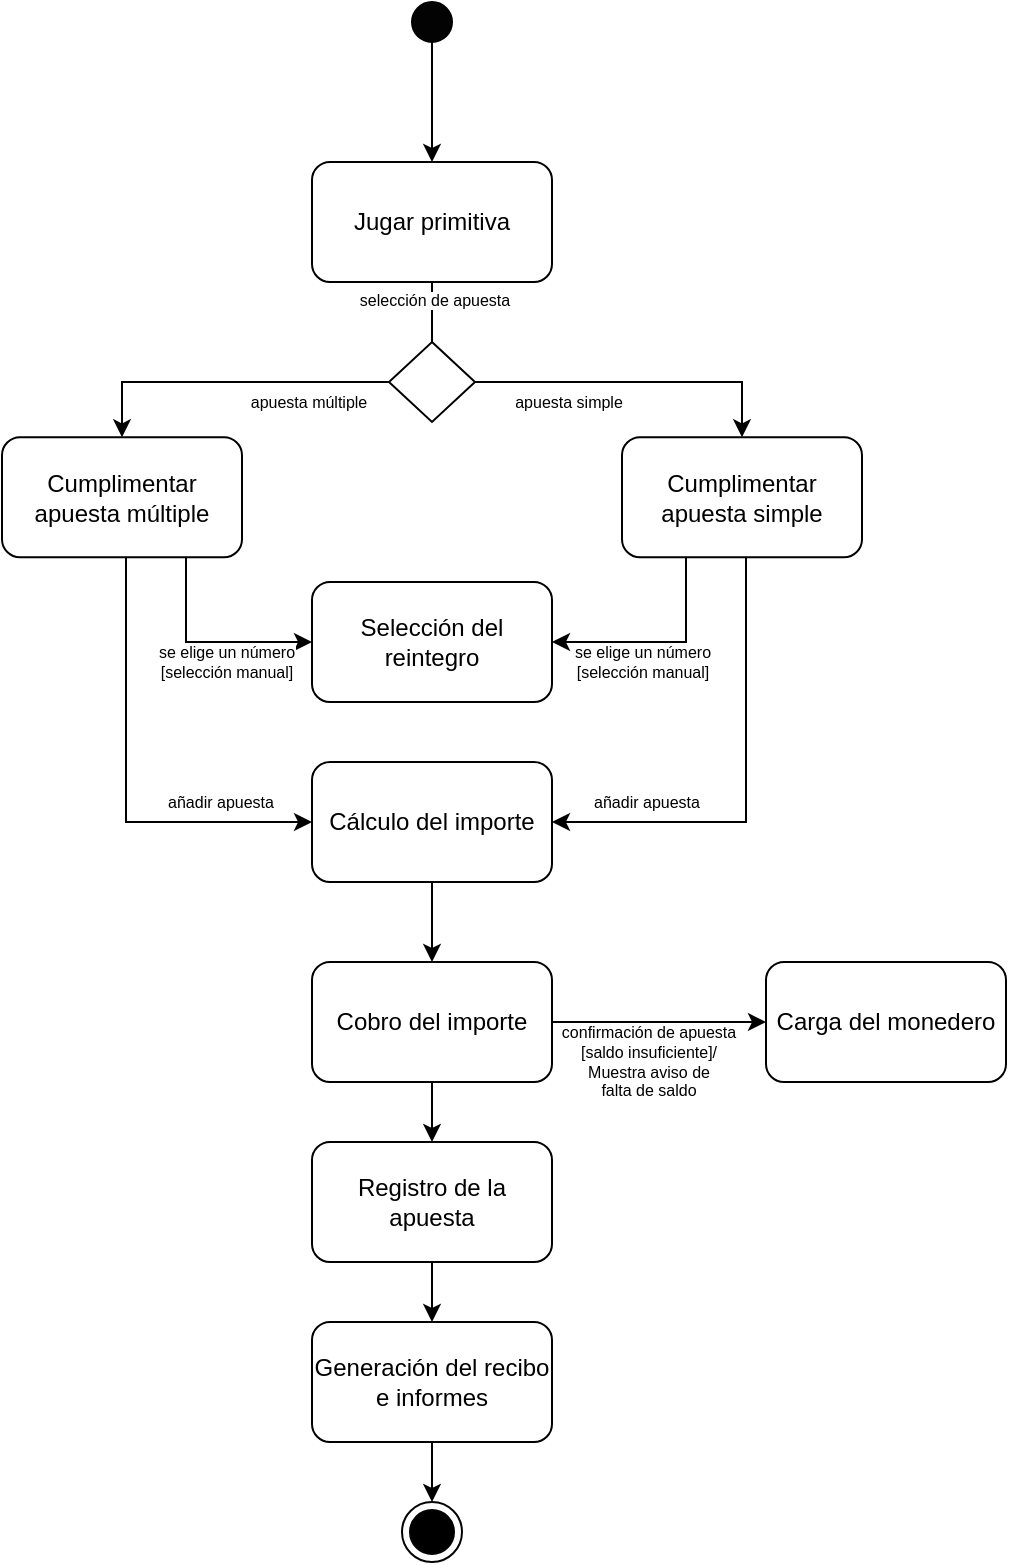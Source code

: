 <mxfile version="22.1.2" type="device">
  <diagram name="Página-1" id="YtuKvaqqMUpnsBYXL2YF">
    <mxGraphModel dx="834" dy="1258" grid="1" gridSize="10" guides="1" tooltips="1" connect="1" arrows="1" fold="1" page="1" pageScale="1" pageWidth="827" pageHeight="1169" math="0" shadow="0">
      <root>
        <mxCell id="0" />
        <mxCell id="1" parent="0" />
        <mxCell id="HjAoQZpDUW8iSJ0RKeSd-29" style="edgeStyle=orthogonalEdgeStyle;rounded=0;orthogonalLoop=1;jettySize=auto;html=1;entryX=0.5;entryY=0;entryDx=0;entryDy=0;" edge="1" parent="1" source="HjAoQZpDUW8iSJ0RKeSd-2" target="HjAoQZpDUW8iSJ0RKeSd-28">
          <mxGeometry relative="1" as="geometry" />
        </mxCell>
        <mxCell id="HjAoQZpDUW8iSJ0RKeSd-2" value="" style="ellipse;whiteSpace=wrap;html=1;aspect=fixed;fillColor=#030303;" vertex="1" parent="1">
          <mxGeometry x="403" y="70" width="20" height="20" as="geometry" />
        </mxCell>
        <mxCell id="HjAoQZpDUW8iSJ0RKeSd-22" value="" style="ellipse;html=1;shape=endState;fillColor=#000000;strokeColor=#030303;direction=south;" vertex="1" parent="1">
          <mxGeometry x="398" y="820" width="30" height="30" as="geometry" />
        </mxCell>
        <mxCell id="HjAoQZpDUW8iSJ0RKeSd-34" style="edgeStyle=orthogonalEdgeStyle;rounded=0;orthogonalLoop=1;jettySize=auto;html=1;entryX=0.5;entryY=0;entryDx=0;entryDy=0;" edge="1" parent="1" source="HjAoQZpDUW8iSJ0RKeSd-35" target="HjAoQZpDUW8iSJ0RKeSd-33">
          <mxGeometry relative="1" as="geometry">
            <Array as="points">
              <mxPoint x="258" y="260" />
            </Array>
          </mxGeometry>
        </mxCell>
        <mxCell id="HjAoQZpDUW8iSJ0RKeSd-44" value="apuesta múltiple" style="edgeLabel;html=1;align=center;verticalAlign=middle;resizable=0;points=[];fontSize=8;" vertex="1" connectable="0" parent="HjAoQZpDUW8iSJ0RKeSd-34">
          <mxGeometry x="-0.203" relative="1" as="geometry">
            <mxPoint x="23" y="10" as="offset" />
          </mxGeometry>
        </mxCell>
        <mxCell id="HjAoQZpDUW8iSJ0RKeSd-42" style="edgeStyle=orthogonalEdgeStyle;rounded=0;orthogonalLoop=1;jettySize=auto;html=1;entryX=0.5;entryY=0;entryDx=0;entryDy=0;" edge="1" parent="1" source="HjAoQZpDUW8iSJ0RKeSd-28" target="HjAoQZpDUW8iSJ0RKeSd-31">
          <mxGeometry relative="1" as="geometry">
            <Array as="points">
              <mxPoint x="413" y="260" />
              <mxPoint x="568" y="260" />
            </Array>
          </mxGeometry>
        </mxCell>
        <mxCell id="HjAoQZpDUW8iSJ0RKeSd-43" value="apuesta simple" style="edgeLabel;html=1;align=center;verticalAlign=middle;resizable=0;points=[];fontSize=8;" vertex="1" connectable="0" parent="HjAoQZpDUW8iSJ0RKeSd-42">
          <mxGeometry x="0.294" y="2" relative="1" as="geometry">
            <mxPoint x="-33" y="12" as="offset" />
          </mxGeometry>
        </mxCell>
        <mxCell id="HjAoQZpDUW8iSJ0RKeSd-28" value="Jugar primitiva" style="rounded=1;whiteSpace=wrap;html=1;" vertex="1" parent="1">
          <mxGeometry x="353" y="150" width="120" height="60" as="geometry" />
        </mxCell>
        <mxCell id="HjAoQZpDUW8iSJ0RKeSd-49" style="edgeStyle=orthogonalEdgeStyle;rounded=0;orthogonalLoop=1;jettySize=auto;html=1;entryX=1;entryY=0.5;entryDx=0;entryDy=0;" edge="1" parent="1" source="HjAoQZpDUW8iSJ0RKeSd-31" target="HjAoQZpDUW8iSJ0RKeSd-45">
          <mxGeometry relative="1" as="geometry">
            <Array as="points">
              <mxPoint x="540" y="390" />
            </Array>
          </mxGeometry>
        </mxCell>
        <mxCell id="HjAoQZpDUW8iSJ0RKeSd-55" value="se elige un número&lt;br style=&quot;font-size: 8px;&quot;&gt;[selección manual]" style="edgeLabel;html=1;align=center;verticalAlign=middle;resizable=0;points=[];fontSize=8;" vertex="1" connectable="0" parent="HjAoQZpDUW8iSJ0RKeSd-49">
          <mxGeometry x="0.19" y="-2" relative="1" as="geometry">
            <mxPoint y="12" as="offset" />
          </mxGeometry>
        </mxCell>
        <mxCell id="HjAoQZpDUW8iSJ0RKeSd-53" style="edgeStyle=orthogonalEdgeStyle;rounded=0;orthogonalLoop=1;jettySize=auto;html=1;entryX=1;entryY=0.5;entryDx=0;entryDy=0;" edge="1" parent="1" source="HjAoQZpDUW8iSJ0RKeSd-31" target="HjAoQZpDUW8iSJ0RKeSd-52">
          <mxGeometry relative="1" as="geometry">
            <Array as="points">
              <mxPoint x="570" y="480" />
            </Array>
          </mxGeometry>
        </mxCell>
        <mxCell id="HjAoQZpDUW8iSJ0RKeSd-58" value="añadir apuesta" style="edgeLabel;html=1;align=center;verticalAlign=middle;resizable=0;points=[];fontSize=8;" vertex="1" connectable="0" parent="HjAoQZpDUW8iSJ0RKeSd-53">
          <mxGeometry x="0.548" y="1" relative="1" as="geometry">
            <mxPoint x="-5" y="-11" as="offset" />
          </mxGeometry>
        </mxCell>
        <mxCell id="HjAoQZpDUW8iSJ0RKeSd-31" value="Cumplimentar apuesta simple" style="rounded=1;whiteSpace=wrap;html=1;" vertex="1" parent="1">
          <mxGeometry x="508" y="287.65" width="120" height="60" as="geometry" />
        </mxCell>
        <mxCell id="HjAoQZpDUW8iSJ0RKeSd-46" style="edgeStyle=orthogonalEdgeStyle;rounded=0;orthogonalLoop=1;jettySize=auto;html=1;entryX=0;entryY=0.5;entryDx=0;entryDy=0;" edge="1" parent="1" source="HjAoQZpDUW8iSJ0RKeSd-33" target="HjAoQZpDUW8iSJ0RKeSd-45">
          <mxGeometry relative="1" as="geometry">
            <Array as="points">
              <mxPoint x="290" y="390" />
            </Array>
          </mxGeometry>
        </mxCell>
        <mxCell id="HjAoQZpDUW8iSJ0RKeSd-57" value="se elige un número&lt;br style=&quot;border-color: var(--border-color); font-size: 8px;&quot;&gt;&lt;span style=&quot;font-size: 8px;&quot;&gt;[selección manual]&lt;/span&gt;" style="edgeLabel;html=1;align=center;verticalAlign=middle;resizable=0;points=[];fontSize=8;" vertex="1" connectable="0" parent="HjAoQZpDUW8iSJ0RKeSd-46">
          <mxGeometry x="0.189" y="1" relative="1" as="geometry">
            <mxPoint y="11" as="offset" />
          </mxGeometry>
        </mxCell>
        <mxCell id="HjAoQZpDUW8iSJ0RKeSd-54" style="edgeStyle=orthogonalEdgeStyle;rounded=0;orthogonalLoop=1;jettySize=auto;html=1;entryX=0;entryY=0.5;entryDx=0;entryDy=0;" edge="1" parent="1" source="HjAoQZpDUW8iSJ0RKeSd-33" target="HjAoQZpDUW8iSJ0RKeSd-52">
          <mxGeometry relative="1" as="geometry">
            <Array as="points">
              <mxPoint x="260" y="480" />
            </Array>
          </mxGeometry>
        </mxCell>
        <mxCell id="HjAoQZpDUW8iSJ0RKeSd-59" value="añadir apuesta" style="edgeLabel;html=1;align=center;verticalAlign=middle;resizable=0;points=[];fontSize=8;" vertex="1" connectable="0" parent="HjAoQZpDUW8iSJ0RKeSd-54">
          <mxGeometry x="0.589" y="2" relative="1" as="geometry">
            <mxPoint y="-8" as="offset" />
          </mxGeometry>
        </mxCell>
        <mxCell id="HjAoQZpDUW8iSJ0RKeSd-33" value="Cumplimentar apuesta múltiple" style="rounded=1;whiteSpace=wrap;html=1;" vertex="1" parent="1">
          <mxGeometry x="198" y="287.65" width="120" height="60" as="geometry" />
        </mxCell>
        <mxCell id="HjAoQZpDUW8iSJ0RKeSd-40" value="" style="edgeStyle=orthogonalEdgeStyle;rounded=0;orthogonalLoop=1;jettySize=auto;html=1;entryX=0.5;entryY=0;entryDx=0;entryDy=0;" edge="1" parent="1" source="HjAoQZpDUW8iSJ0RKeSd-28" target="HjAoQZpDUW8iSJ0RKeSd-35">
          <mxGeometry relative="1" as="geometry">
            <mxPoint x="413" y="210" as="sourcePoint" />
            <mxPoint x="258" y="288" as="targetPoint" />
            <Array as="points">
              <mxPoint x="413" y="260" />
            </Array>
          </mxGeometry>
        </mxCell>
        <mxCell id="HjAoQZpDUW8iSJ0RKeSd-41" value="selección de apuesta" style="edgeLabel;html=1;align=center;verticalAlign=middle;resizable=0;points=[];fontSize=8;" vertex="1" connectable="0" parent="HjAoQZpDUW8iSJ0RKeSd-40">
          <mxGeometry x="-0.978" relative="1" as="geometry">
            <mxPoint x="1" y="8" as="offset" />
          </mxGeometry>
        </mxCell>
        <mxCell id="HjAoQZpDUW8iSJ0RKeSd-35" value="" style="rhombus;whiteSpace=wrap;html=1;" vertex="1" parent="1">
          <mxGeometry x="391.5" y="240" width="43" height="40" as="geometry" />
        </mxCell>
        <mxCell id="HjAoQZpDUW8iSJ0RKeSd-45" value="Selección del reintegro" style="rounded=1;whiteSpace=wrap;html=1;" vertex="1" parent="1">
          <mxGeometry x="353" y="360" width="120" height="60" as="geometry" />
        </mxCell>
        <mxCell id="HjAoQZpDUW8iSJ0RKeSd-66" style="edgeStyle=orthogonalEdgeStyle;rounded=0;orthogonalLoop=1;jettySize=auto;html=1;entryX=0.5;entryY=0;entryDx=0;entryDy=0;" edge="1" parent="1" source="HjAoQZpDUW8iSJ0RKeSd-52" target="HjAoQZpDUW8iSJ0RKeSd-63">
          <mxGeometry relative="1" as="geometry" />
        </mxCell>
        <mxCell id="HjAoQZpDUW8iSJ0RKeSd-52" value="Cálculo del importe" style="rounded=1;whiteSpace=wrap;html=1;" vertex="1" parent="1">
          <mxGeometry x="353" y="450" width="120" height="60" as="geometry" />
        </mxCell>
        <mxCell id="HjAoQZpDUW8iSJ0RKeSd-67" style="edgeStyle=orthogonalEdgeStyle;rounded=0;orthogonalLoop=1;jettySize=auto;html=1;" edge="1" parent="1" source="HjAoQZpDUW8iSJ0RKeSd-63" target="HjAoQZpDUW8iSJ0RKeSd-64">
          <mxGeometry relative="1" as="geometry" />
        </mxCell>
        <mxCell id="HjAoQZpDUW8iSJ0RKeSd-70" style="edgeStyle=orthogonalEdgeStyle;rounded=0;orthogonalLoop=1;jettySize=auto;html=1;entryX=0;entryY=0.5;entryDx=0;entryDy=0;" edge="1" parent="1" source="HjAoQZpDUW8iSJ0RKeSd-63" target="HjAoQZpDUW8iSJ0RKeSd-71">
          <mxGeometry relative="1" as="geometry">
            <mxPoint x="576" y="571" as="targetPoint" />
          </mxGeometry>
        </mxCell>
        <mxCell id="HjAoQZpDUW8iSJ0RKeSd-73" value="confirmación de apuesta&lt;br&gt;[saldo insuficiente]/&lt;br&gt;Muestra aviso de &lt;br&gt;falta de saldo" style="edgeLabel;html=1;align=center;verticalAlign=middle;resizable=0;points=[];fontSize=8;" vertex="1" connectable="0" parent="HjAoQZpDUW8iSJ0RKeSd-70">
          <mxGeometry x="-0.184" y="-2" relative="1" as="geometry">
            <mxPoint x="4" y="18" as="offset" />
          </mxGeometry>
        </mxCell>
        <mxCell id="HjAoQZpDUW8iSJ0RKeSd-63" value="Cobro del importe" style="rounded=1;whiteSpace=wrap;html=1;" vertex="1" parent="1">
          <mxGeometry x="353" y="550" width="120" height="60" as="geometry" />
        </mxCell>
        <mxCell id="HjAoQZpDUW8iSJ0RKeSd-68" style="edgeStyle=orthogonalEdgeStyle;rounded=0;orthogonalLoop=1;jettySize=auto;html=1;entryX=0.5;entryY=0;entryDx=0;entryDy=0;" edge="1" parent="1" source="HjAoQZpDUW8iSJ0RKeSd-64" target="HjAoQZpDUW8iSJ0RKeSd-65">
          <mxGeometry relative="1" as="geometry" />
        </mxCell>
        <mxCell id="HjAoQZpDUW8iSJ0RKeSd-64" value="Registro de la apuesta" style="rounded=1;whiteSpace=wrap;html=1;" vertex="1" parent="1">
          <mxGeometry x="353" y="640" width="120" height="60" as="geometry" />
        </mxCell>
        <mxCell id="HjAoQZpDUW8iSJ0RKeSd-69" style="edgeStyle=orthogonalEdgeStyle;rounded=0;orthogonalLoop=1;jettySize=auto;html=1;entryX=0;entryY=0.5;entryDx=0;entryDy=0;" edge="1" parent="1" source="HjAoQZpDUW8iSJ0RKeSd-65" target="HjAoQZpDUW8iSJ0RKeSd-22">
          <mxGeometry relative="1" as="geometry" />
        </mxCell>
        <mxCell id="HjAoQZpDUW8iSJ0RKeSd-65" value="Generación del recibo e informes" style="rounded=1;whiteSpace=wrap;html=1;" vertex="1" parent="1">
          <mxGeometry x="353" y="730" width="120" height="60" as="geometry" />
        </mxCell>
        <mxCell id="HjAoQZpDUW8iSJ0RKeSd-71" value="Carga del monedero" style="rounded=1;whiteSpace=wrap;html=1;" vertex="1" parent="1">
          <mxGeometry x="580" y="550" width="120" height="60" as="geometry" />
        </mxCell>
      </root>
    </mxGraphModel>
  </diagram>
</mxfile>
